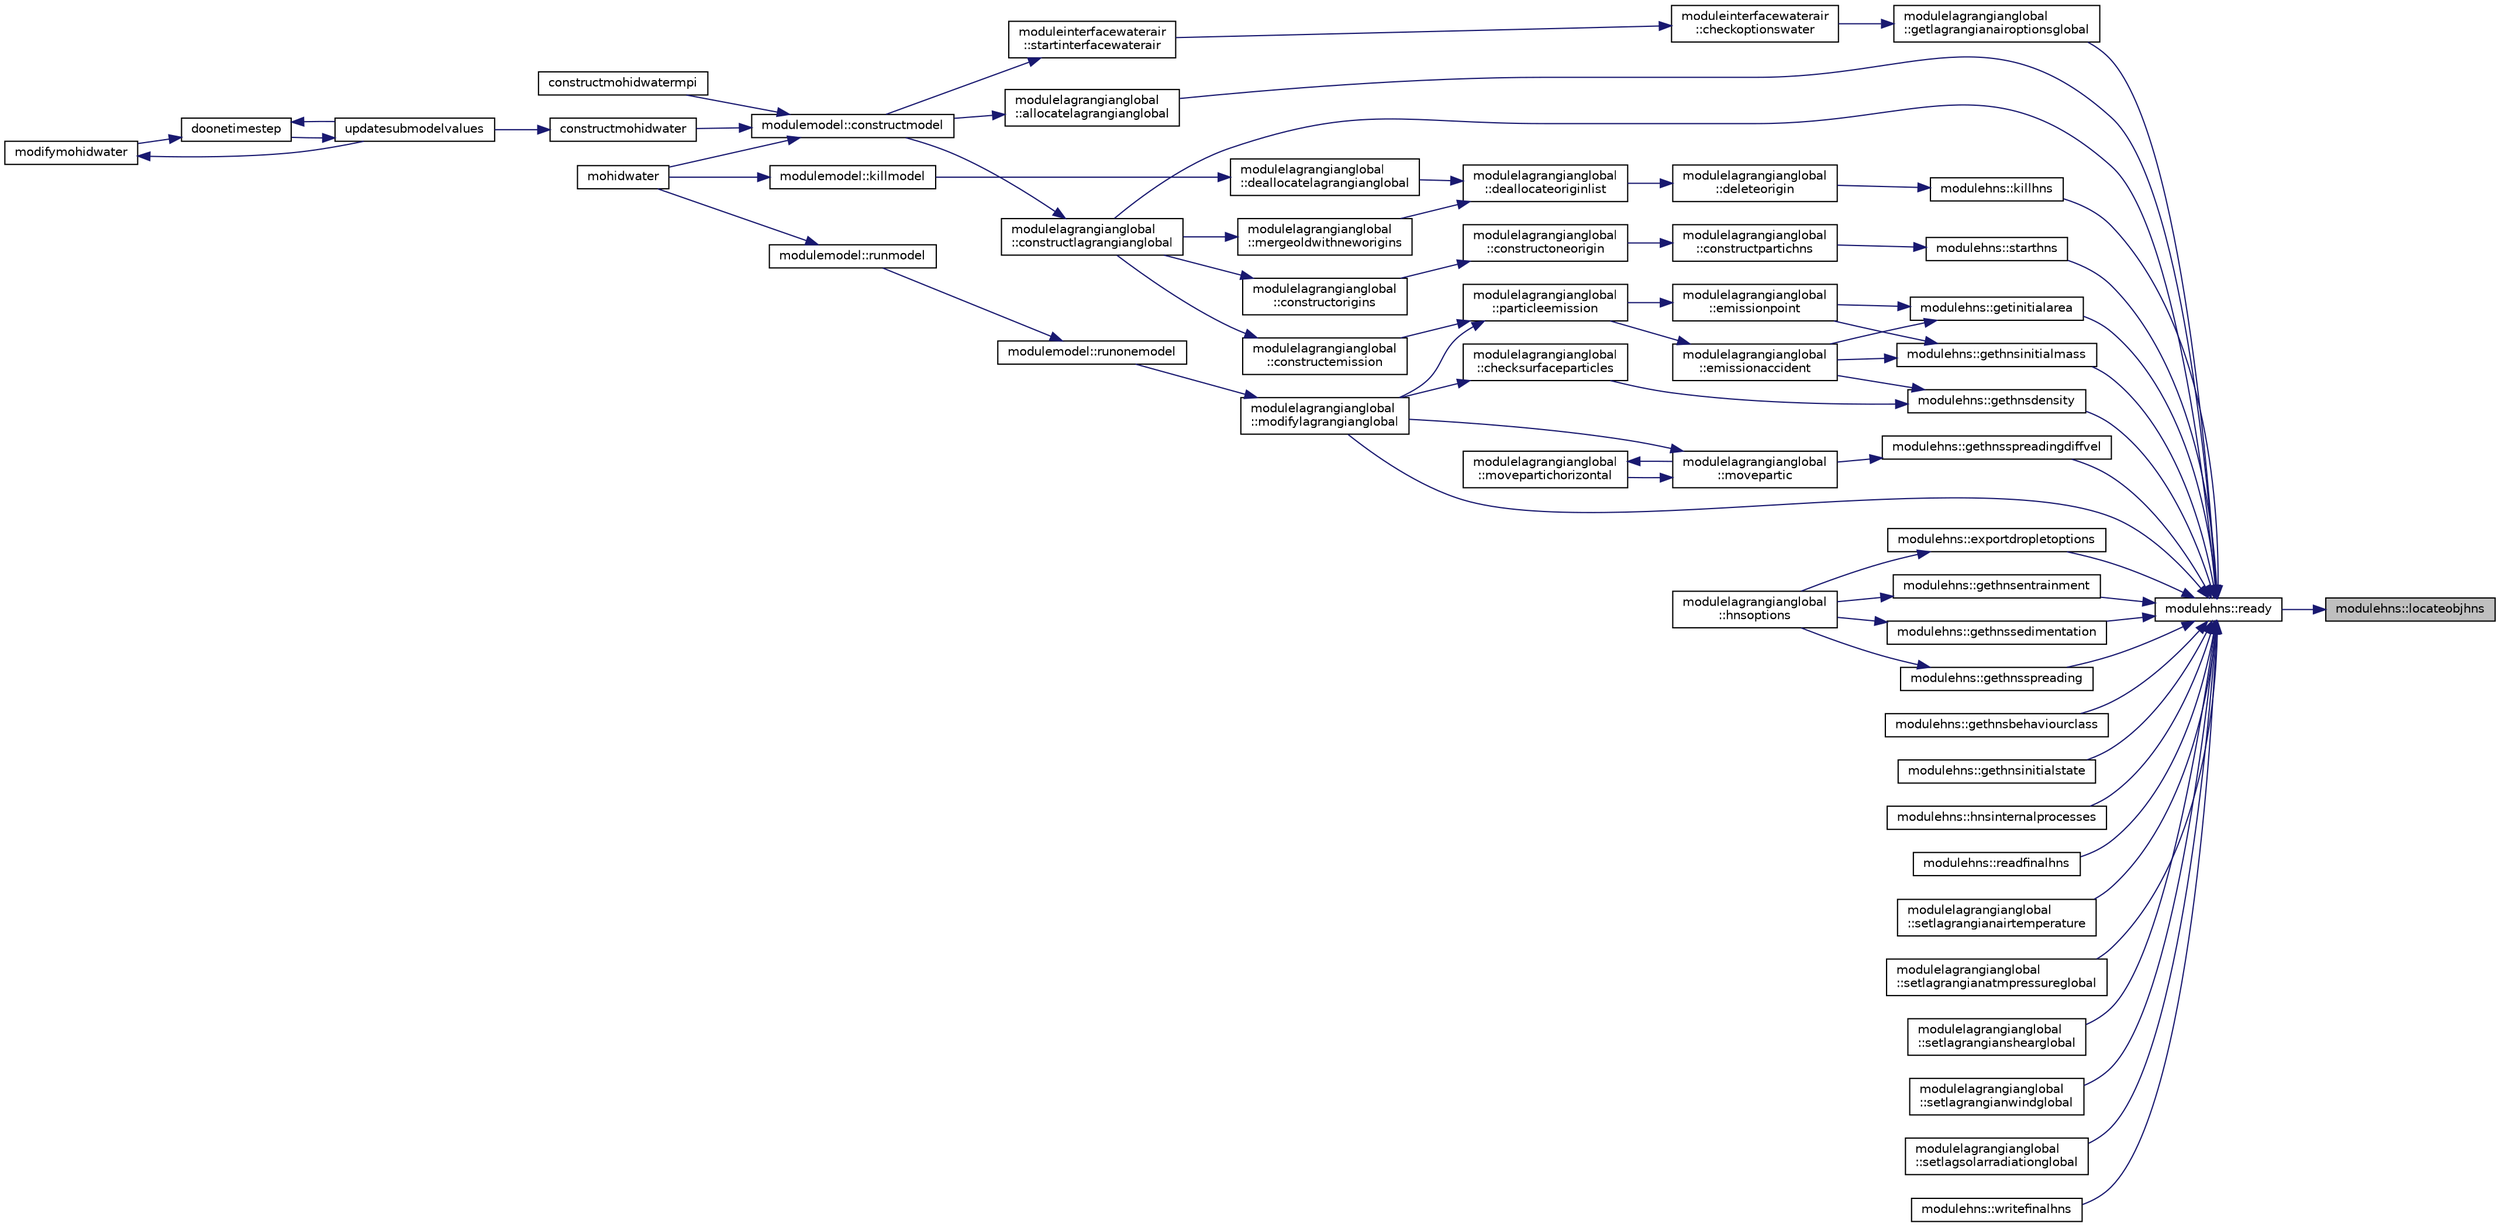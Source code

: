 digraph "modulehns::locateobjhns"
{
 // LATEX_PDF_SIZE
  edge [fontname="Helvetica",fontsize="10",labelfontname="Helvetica",labelfontsize="10"];
  node [fontname="Helvetica",fontsize="10",shape=record];
  rankdir="RL";
  Node1 [label="modulehns::locateobjhns",height=0.2,width=0.4,color="black", fillcolor="grey75", style="filled", fontcolor="black",tooltip=" "];
  Node1 -> Node2 [dir="back",color="midnightblue",fontsize="10",style="solid"];
  Node2 [label="modulehns::ready",height=0.2,width=0.4,color="black", fillcolor="white", style="filled",URL="$namespacemodulehns.html#a1b4bda03d346568b51278fca35b05366",tooltip=" "];
  Node2 -> Node3 [dir="back",color="midnightblue",fontsize="10",style="solid"];
  Node3 [label="modulelagrangianglobal\l::allocatelagrangianglobal",height=0.2,width=0.4,color="black", fillcolor="white", style="filled",URL="$namespacemodulelagrangianglobal.html#a8ae3b3566ebe3cc057810473a03a4abf",tooltip=" "];
  Node3 -> Node4 [dir="back",color="midnightblue",fontsize="10",style="solid"];
  Node4 [label="modulemodel::constructmodel",height=0.2,width=0.4,color="black", fillcolor="white", style="filled",URL="$namespacemodulemodel.html#abcddd2b6e97f110b0c5b3bb00f069570",tooltip=" "];
  Node4 -> Node5 [dir="back",color="midnightblue",fontsize="10",style="solid"];
  Node5 [label="constructmohidwater",height=0.2,width=0.4,color="black", fillcolor="white", style="filled",URL="$_main_8_f90.html#abc6cfc7bca3f0c4dda032a34b9690319",tooltip=" "];
  Node5 -> Node6 [dir="back",color="midnightblue",fontsize="10",style="solid"];
  Node6 [label="updatesubmodelvalues",height=0.2,width=0.4,color="black", fillcolor="white", style="filled",URL="$_main_8_f90.html#a4c5ecbd810307fa557d4b4e6719c7fd1",tooltip=" "];
  Node6 -> Node7 [dir="back",color="midnightblue",fontsize="10",style="solid"];
  Node7 [label="doonetimestep",height=0.2,width=0.4,color="black", fillcolor="white", style="filled",URL="$_main_8_f90.html#a5a877f32d8c35a58c7bd824a65b07dba",tooltip=" "];
  Node7 -> Node8 [dir="back",color="midnightblue",fontsize="10",style="solid"];
  Node8 [label="modifymohidwater",height=0.2,width=0.4,color="black", fillcolor="white", style="filled",URL="$_main_8_f90.html#a98b6185e00bdaa093569c6645482e68b",tooltip=" "];
  Node8 -> Node6 [dir="back",color="midnightblue",fontsize="10",style="solid"];
  Node7 -> Node6 [dir="back",color="midnightblue",fontsize="10",style="solid"];
  Node4 -> Node9 [dir="back",color="midnightblue",fontsize="10",style="solid"];
  Node9 [label="constructmohidwatermpi",height=0.2,width=0.4,color="black", fillcolor="white", style="filled",URL="$_main_8_f90.html#a364d1a7b4621ef3a56c71daf2af5147e",tooltip=" "];
  Node4 -> Node10 [dir="back",color="midnightblue",fontsize="10",style="solid"];
  Node10 [label="mohidwater",height=0.2,width=0.4,color="black", fillcolor="white", style="filled",URL="$_main_8_f90.html#a22cacab418d9e36dcaa8c3aef44b4185",tooltip=" "];
  Node2 -> Node11 [dir="back",color="midnightblue",fontsize="10",style="solid"];
  Node11 [label="modulelagrangianglobal\l::constructlagrangianglobal",height=0.2,width=0.4,color="black", fillcolor="white", style="filled",URL="$namespacemodulelagrangianglobal.html#afd673a84ee97dfdff69d0e0f3a7ea3ef",tooltip=" "];
  Node11 -> Node4 [dir="back",color="midnightblue",fontsize="10",style="solid"];
  Node2 -> Node12 [dir="back",color="midnightblue",fontsize="10",style="solid"];
  Node12 [label="modulehns::exportdropletoptions",height=0.2,width=0.4,color="black", fillcolor="white", style="filled",URL="$namespacemodulehns.html#a2dabe744302beb8c44eef0780790d14a",tooltip=" "];
  Node12 -> Node13 [dir="back",color="midnightblue",fontsize="10",style="solid"];
  Node13 [label="modulelagrangianglobal\l::hnsoptions",height=0.2,width=0.4,color="black", fillcolor="white", style="filled",URL="$namespacemodulelagrangianglobal.html#a262f7ae29a62989ca338ab8fa6acca79",tooltip=" "];
  Node2 -> Node14 [dir="back",color="midnightblue",fontsize="10",style="solid"];
  Node14 [label="modulehns::gethnsbehaviourclass",height=0.2,width=0.4,color="black", fillcolor="white", style="filled",URL="$namespacemodulehns.html#a9a3b41c5caabf304ae3d502e0c7fe6e7",tooltip=" "];
  Node2 -> Node15 [dir="back",color="midnightblue",fontsize="10",style="solid"];
  Node15 [label="modulehns::gethnsdensity",height=0.2,width=0.4,color="black", fillcolor="white", style="filled",URL="$namespacemodulehns.html#a4c50440c13ebd880d5f1b94bc868d428",tooltip=" "];
  Node15 -> Node16 [dir="back",color="midnightblue",fontsize="10",style="solid"];
  Node16 [label="modulelagrangianglobal\l::checksurfaceparticles",height=0.2,width=0.4,color="black", fillcolor="white", style="filled",URL="$namespacemodulelagrangianglobal.html#af1cf941e45155a5b9a97ed3fe09f5c58",tooltip=" "];
  Node16 -> Node17 [dir="back",color="midnightblue",fontsize="10",style="solid"];
  Node17 [label="modulelagrangianglobal\l::modifylagrangianglobal",height=0.2,width=0.4,color="black", fillcolor="white", style="filled",URL="$namespacemodulelagrangianglobal.html#a658b1fd9232553dc9130f4f03e93e4c1",tooltip=" "];
  Node17 -> Node18 [dir="back",color="midnightblue",fontsize="10",style="solid"];
  Node18 [label="modulemodel::runonemodel",height=0.2,width=0.4,color="black", fillcolor="white", style="filled",URL="$namespacemodulemodel.html#ab22d85061a595a03c83c11766cba5587",tooltip=" "];
  Node18 -> Node19 [dir="back",color="midnightblue",fontsize="10",style="solid"];
  Node19 [label="modulemodel::runmodel",height=0.2,width=0.4,color="black", fillcolor="white", style="filled",URL="$namespacemodulemodel.html#a16a07d5b28a4877790acec46aed111b6",tooltip=" "];
  Node19 -> Node10 [dir="back",color="midnightblue",fontsize="10",style="solid"];
  Node15 -> Node20 [dir="back",color="midnightblue",fontsize="10",style="solid"];
  Node20 [label="modulelagrangianglobal\l::emissionaccident",height=0.2,width=0.4,color="black", fillcolor="white", style="filled",URL="$namespacemodulelagrangianglobal.html#a8a8675b6cb7d5395b650391ce4ac3fac",tooltip=" "];
  Node20 -> Node21 [dir="back",color="midnightblue",fontsize="10",style="solid"];
  Node21 [label="modulelagrangianglobal\l::particleemission",height=0.2,width=0.4,color="black", fillcolor="white", style="filled",URL="$namespacemodulelagrangianglobal.html#ab8435882bf5630b41c65435698454d30",tooltip=" "];
  Node21 -> Node22 [dir="back",color="midnightblue",fontsize="10",style="solid"];
  Node22 [label="modulelagrangianglobal\l::constructemission",height=0.2,width=0.4,color="black", fillcolor="white", style="filled",URL="$namespacemodulelagrangianglobal.html#a19776a2b14eca267eac2af7e53ce5c77",tooltip=" "];
  Node22 -> Node11 [dir="back",color="midnightblue",fontsize="10",style="solid"];
  Node21 -> Node17 [dir="back",color="midnightblue",fontsize="10",style="solid"];
  Node2 -> Node23 [dir="back",color="midnightblue",fontsize="10",style="solid"];
  Node23 [label="modulehns::gethnsentrainment",height=0.2,width=0.4,color="black", fillcolor="white", style="filled",URL="$namespacemodulehns.html#a80a5a74cdd341402c42729e1ce18e7a5",tooltip=" "];
  Node23 -> Node13 [dir="back",color="midnightblue",fontsize="10",style="solid"];
  Node2 -> Node24 [dir="back",color="midnightblue",fontsize="10",style="solid"];
  Node24 [label="modulehns::gethnsinitialmass",height=0.2,width=0.4,color="black", fillcolor="white", style="filled",URL="$namespacemodulehns.html#a256a2f0f1c2c0f036a40633b9605bf3d",tooltip=" "];
  Node24 -> Node20 [dir="back",color="midnightblue",fontsize="10",style="solid"];
  Node24 -> Node25 [dir="back",color="midnightblue",fontsize="10",style="solid"];
  Node25 [label="modulelagrangianglobal\l::emissionpoint",height=0.2,width=0.4,color="black", fillcolor="white", style="filled",URL="$namespacemodulelagrangianglobal.html#a9d524fab1163e87ac878a520ae670bf9",tooltip=" "];
  Node25 -> Node21 [dir="back",color="midnightblue",fontsize="10",style="solid"];
  Node2 -> Node26 [dir="back",color="midnightblue",fontsize="10",style="solid"];
  Node26 [label="modulehns::gethnsinitialstate",height=0.2,width=0.4,color="black", fillcolor="white", style="filled",URL="$namespacemodulehns.html#ade4bb11bbb379ee7bb16ff28af1174e6",tooltip=" "];
  Node2 -> Node27 [dir="back",color="midnightblue",fontsize="10",style="solid"];
  Node27 [label="modulehns::gethnssedimentation",height=0.2,width=0.4,color="black", fillcolor="white", style="filled",URL="$namespacemodulehns.html#a7dda9b6f209c0922b44bc935eadbf01a",tooltip=" "];
  Node27 -> Node13 [dir="back",color="midnightblue",fontsize="10",style="solid"];
  Node2 -> Node28 [dir="back",color="midnightblue",fontsize="10",style="solid"];
  Node28 [label="modulehns::gethnsspreading",height=0.2,width=0.4,color="black", fillcolor="white", style="filled",URL="$namespacemodulehns.html#a348f38143e5b2cd8130f996bf16a44a2",tooltip=" "];
  Node28 -> Node13 [dir="back",color="midnightblue",fontsize="10",style="solid"];
  Node2 -> Node29 [dir="back",color="midnightblue",fontsize="10",style="solid"];
  Node29 [label="modulehns::gethnsspreadingdiffvel",height=0.2,width=0.4,color="black", fillcolor="white", style="filled",URL="$namespacemodulehns.html#a13a7fa3be67224e60db06a75d7f0dea7",tooltip=" "];
  Node29 -> Node30 [dir="back",color="midnightblue",fontsize="10",style="solid"];
  Node30 [label="modulelagrangianglobal\l::movepartic",height=0.2,width=0.4,color="black", fillcolor="white", style="filled",URL="$namespacemodulelagrangianglobal.html#a82279a8ab7ce219fe5a1bfff091e611f",tooltip=" "];
  Node30 -> Node17 [dir="back",color="midnightblue",fontsize="10",style="solid"];
  Node30 -> Node31 [dir="back",color="midnightblue",fontsize="10",style="solid"];
  Node31 [label="modulelagrangianglobal\l::movepartichorizontal",height=0.2,width=0.4,color="black", fillcolor="white", style="filled",URL="$namespacemodulelagrangianglobal.html#ab81fef0d1f9d7e83be8f27e7313bf968",tooltip=" "];
  Node31 -> Node30 [dir="back",color="midnightblue",fontsize="10",style="solid"];
  Node2 -> Node32 [dir="back",color="midnightblue",fontsize="10",style="solid"];
  Node32 [label="modulehns::getinitialarea",height=0.2,width=0.4,color="black", fillcolor="white", style="filled",URL="$namespacemodulehns.html#aabe546b840bff5b9fd03aff072b67385",tooltip=" "];
  Node32 -> Node20 [dir="back",color="midnightblue",fontsize="10",style="solid"];
  Node32 -> Node25 [dir="back",color="midnightblue",fontsize="10",style="solid"];
  Node2 -> Node33 [dir="back",color="midnightblue",fontsize="10",style="solid"];
  Node33 [label="modulelagrangianglobal\l::getlagrangianairoptionsglobal",height=0.2,width=0.4,color="black", fillcolor="white", style="filled",URL="$namespacemodulelagrangianglobal.html#ad61d5f10ce5c10c555891aa6da16a247",tooltip=" "];
  Node33 -> Node34 [dir="back",color="midnightblue",fontsize="10",style="solid"];
  Node34 [label="moduleinterfacewaterair\l::checkoptionswater",height=0.2,width=0.4,color="black", fillcolor="white", style="filled",URL="$namespacemoduleinterfacewaterair.html#a6ca031d04555d7ec7193b26144ed978f",tooltip=" "];
  Node34 -> Node35 [dir="back",color="midnightblue",fontsize="10",style="solid"];
  Node35 [label="moduleinterfacewaterair\l::startinterfacewaterair",height=0.2,width=0.4,color="black", fillcolor="white", style="filled",URL="$namespacemoduleinterfacewaterair.html#a1d15121ff2d6a7ec0e45dffd0506037a",tooltip=" "];
  Node35 -> Node4 [dir="back",color="midnightblue",fontsize="10",style="solid"];
  Node2 -> Node36 [dir="back",color="midnightblue",fontsize="10",style="solid"];
  Node36 [label="modulehns::hnsinternalprocesses",height=0.2,width=0.4,color="black", fillcolor="white", style="filled",URL="$namespacemodulehns.html#a6329952c484c367d1190fff3d5a0d951",tooltip=" "];
  Node2 -> Node37 [dir="back",color="midnightblue",fontsize="10",style="solid"];
  Node37 [label="modulehns::killhns",height=0.2,width=0.4,color="black", fillcolor="white", style="filled",URL="$namespacemodulehns.html#ae9cbb1085170907acb10a56c08c0a669",tooltip=" "];
  Node37 -> Node38 [dir="back",color="midnightblue",fontsize="10",style="solid"];
  Node38 [label="modulelagrangianglobal\l::deleteorigin",height=0.2,width=0.4,color="black", fillcolor="white", style="filled",URL="$namespacemodulelagrangianglobal.html#a47b61d17a8d0a48abe9ccb2937d67a93",tooltip=" "];
  Node38 -> Node39 [dir="back",color="midnightblue",fontsize="10",style="solid"];
  Node39 [label="modulelagrangianglobal\l::deallocateoriginlist",height=0.2,width=0.4,color="black", fillcolor="white", style="filled",URL="$namespacemodulelagrangianglobal.html#a6e34918fa64284d7048a43df89293088",tooltip=" "];
  Node39 -> Node40 [dir="back",color="midnightblue",fontsize="10",style="solid"];
  Node40 [label="modulelagrangianglobal\l::deallocatelagrangianglobal",height=0.2,width=0.4,color="black", fillcolor="white", style="filled",URL="$namespacemodulelagrangianglobal.html#ad5b47824d7c52644996eed764c9ee9ae",tooltip=" "];
  Node40 -> Node41 [dir="back",color="midnightblue",fontsize="10",style="solid"];
  Node41 [label="modulemodel::killmodel",height=0.2,width=0.4,color="black", fillcolor="white", style="filled",URL="$namespacemodulemodel.html#a23647852257627fb606f6868bc295162",tooltip=" "];
  Node41 -> Node10 [dir="back",color="midnightblue",fontsize="10",style="solid"];
  Node39 -> Node42 [dir="back",color="midnightblue",fontsize="10",style="solid"];
  Node42 [label="modulelagrangianglobal\l::mergeoldwithneworigins",height=0.2,width=0.4,color="black", fillcolor="white", style="filled",URL="$namespacemodulelagrangianglobal.html#a615ab3a1eadb5c6d09f9fe8642d2c59f",tooltip=" "];
  Node42 -> Node11 [dir="back",color="midnightblue",fontsize="10",style="solid"];
  Node2 -> Node17 [dir="back",color="midnightblue",fontsize="10",style="solid"];
  Node2 -> Node43 [dir="back",color="midnightblue",fontsize="10",style="solid"];
  Node43 [label="modulehns::readfinalhns",height=0.2,width=0.4,color="black", fillcolor="white", style="filled",URL="$namespacemodulehns.html#a41374dfc4d54eb48869c9b6727298941",tooltip=" "];
  Node2 -> Node44 [dir="back",color="midnightblue",fontsize="10",style="solid"];
  Node44 [label="modulelagrangianglobal\l::setlagrangianairtemperature",height=0.2,width=0.4,color="black", fillcolor="white", style="filled",URL="$namespacemodulelagrangianglobal.html#ae5f676580934f8f401128b976eca5807",tooltip=" "];
  Node2 -> Node45 [dir="back",color="midnightblue",fontsize="10",style="solid"];
  Node45 [label="modulelagrangianglobal\l::setlagrangianatmpressureglobal",height=0.2,width=0.4,color="black", fillcolor="white", style="filled",URL="$namespacemodulelagrangianglobal.html#a98a63aa4ad8e0057fcd9682992e94c72",tooltip=" "];
  Node2 -> Node46 [dir="back",color="midnightblue",fontsize="10",style="solid"];
  Node46 [label="modulelagrangianglobal\l::setlagrangianshearglobal",height=0.2,width=0.4,color="black", fillcolor="white", style="filled",URL="$namespacemodulelagrangianglobal.html#adc48b1a085b61254391390b4d5e28fa0",tooltip=" "];
  Node2 -> Node47 [dir="back",color="midnightblue",fontsize="10",style="solid"];
  Node47 [label="modulelagrangianglobal\l::setlagrangianwindglobal",height=0.2,width=0.4,color="black", fillcolor="white", style="filled",URL="$namespacemodulelagrangianglobal.html#ac53f073d4f18ccb94ad14b1b035b9bd6",tooltip=" "];
  Node2 -> Node48 [dir="back",color="midnightblue",fontsize="10",style="solid"];
  Node48 [label="modulelagrangianglobal\l::setlagsolarradiationglobal",height=0.2,width=0.4,color="black", fillcolor="white", style="filled",URL="$namespacemodulelagrangianglobal.html#a7a50386c8ebd93860ae227d772932cd8",tooltip=" "];
  Node2 -> Node49 [dir="back",color="midnightblue",fontsize="10",style="solid"];
  Node49 [label="modulehns::starthns",height=0.2,width=0.4,color="black", fillcolor="white", style="filled",URL="$namespacemodulehns.html#a65e1246a501100818d485a4f330fa1d7",tooltip=" "];
  Node49 -> Node50 [dir="back",color="midnightblue",fontsize="10",style="solid"];
  Node50 [label="modulelagrangianglobal\l::constructpartichns",height=0.2,width=0.4,color="black", fillcolor="white", style="filled",URL="$namespacemodulelagrangianglobal.html#ab6e9439dc837db2093ed5e4108e57726",tooltip=" "];
  Node50 -> Node51 [dir="back",color="midnightblue",fontsize="10",style="solid"];
  Node51 [label="modulelagrangianglobal\l::constructoneorigin",height=0.2,width=0.4,color="black", fillcolor="white", style="filled",URL="$namespacemodulelagrangianglobal.html#a13e19af68aa547fbcd1d97158976b7ef",tooltip=" "];
  Node51 -> Node52 [dir="back",color="midnightblue",fontsize="10",style="solid"];
  Node52 [label="modulelagrangianglobal\l::constructorigins",height=0.2,width=0.4,color="black", fillcolor="white", style="filled",URL="$namespacemodulelagrangianglobal.html#a18659553d3e4f0917dd7bc0bcdb6d109",tooltip=" "];
  Node52 -> Node11 [dir="back",color="midnightblue",fontsize="10",style="solid"];
  Node2 -> Node53 [dir="back",color="midnightblue",fontsize="10",style="solid"];
  Node53 [label="modulehns::writefinalhns",height=0.2,width=0.4,color="black", fillcolor="white", style="filled",URL="$namespacemodulehns.html#abf878e74b0b3dfd62305bbe1afe7b434",tooltip=" "];
}
